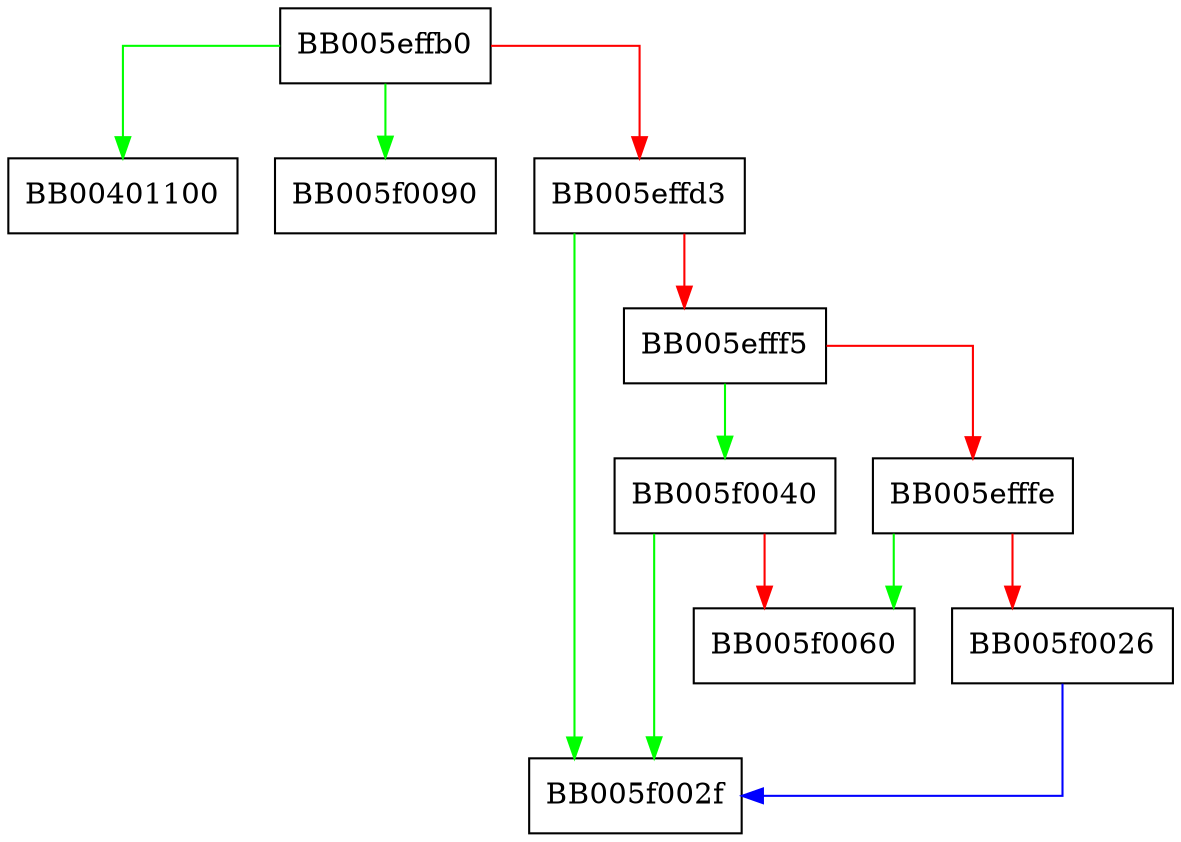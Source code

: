 digraph ossl_hexstr2buf_sep {
  node [shape="box"];
  graph [splines=ortho];
  BB005effb0 -> BB00401100 [color="green"];
  BB005effb0 -> BB005f0090 [color="green"];
  BB005effb0 -> BB005effd3 [color="red"];
  BB005effd3 -> BB005f002f [color="green"];
  BB005effd3 -> BB005efff5 [color="red"];
  BB005efff5 -> BB005f0040 [color="green"];
  BB005efff5 -> BB005efffe [color="red"];
  BB005efffe -> BB005f0060 [color="green"];
  BB005efffe -> BB005f0026 [color="red"];
  BB005f0026 -> BB005f002f [color="blue"];
  BB005f0040 -> BB005f002f [color="green"];
  BB005f0040 -> BB005f0060 [color="red"];
}